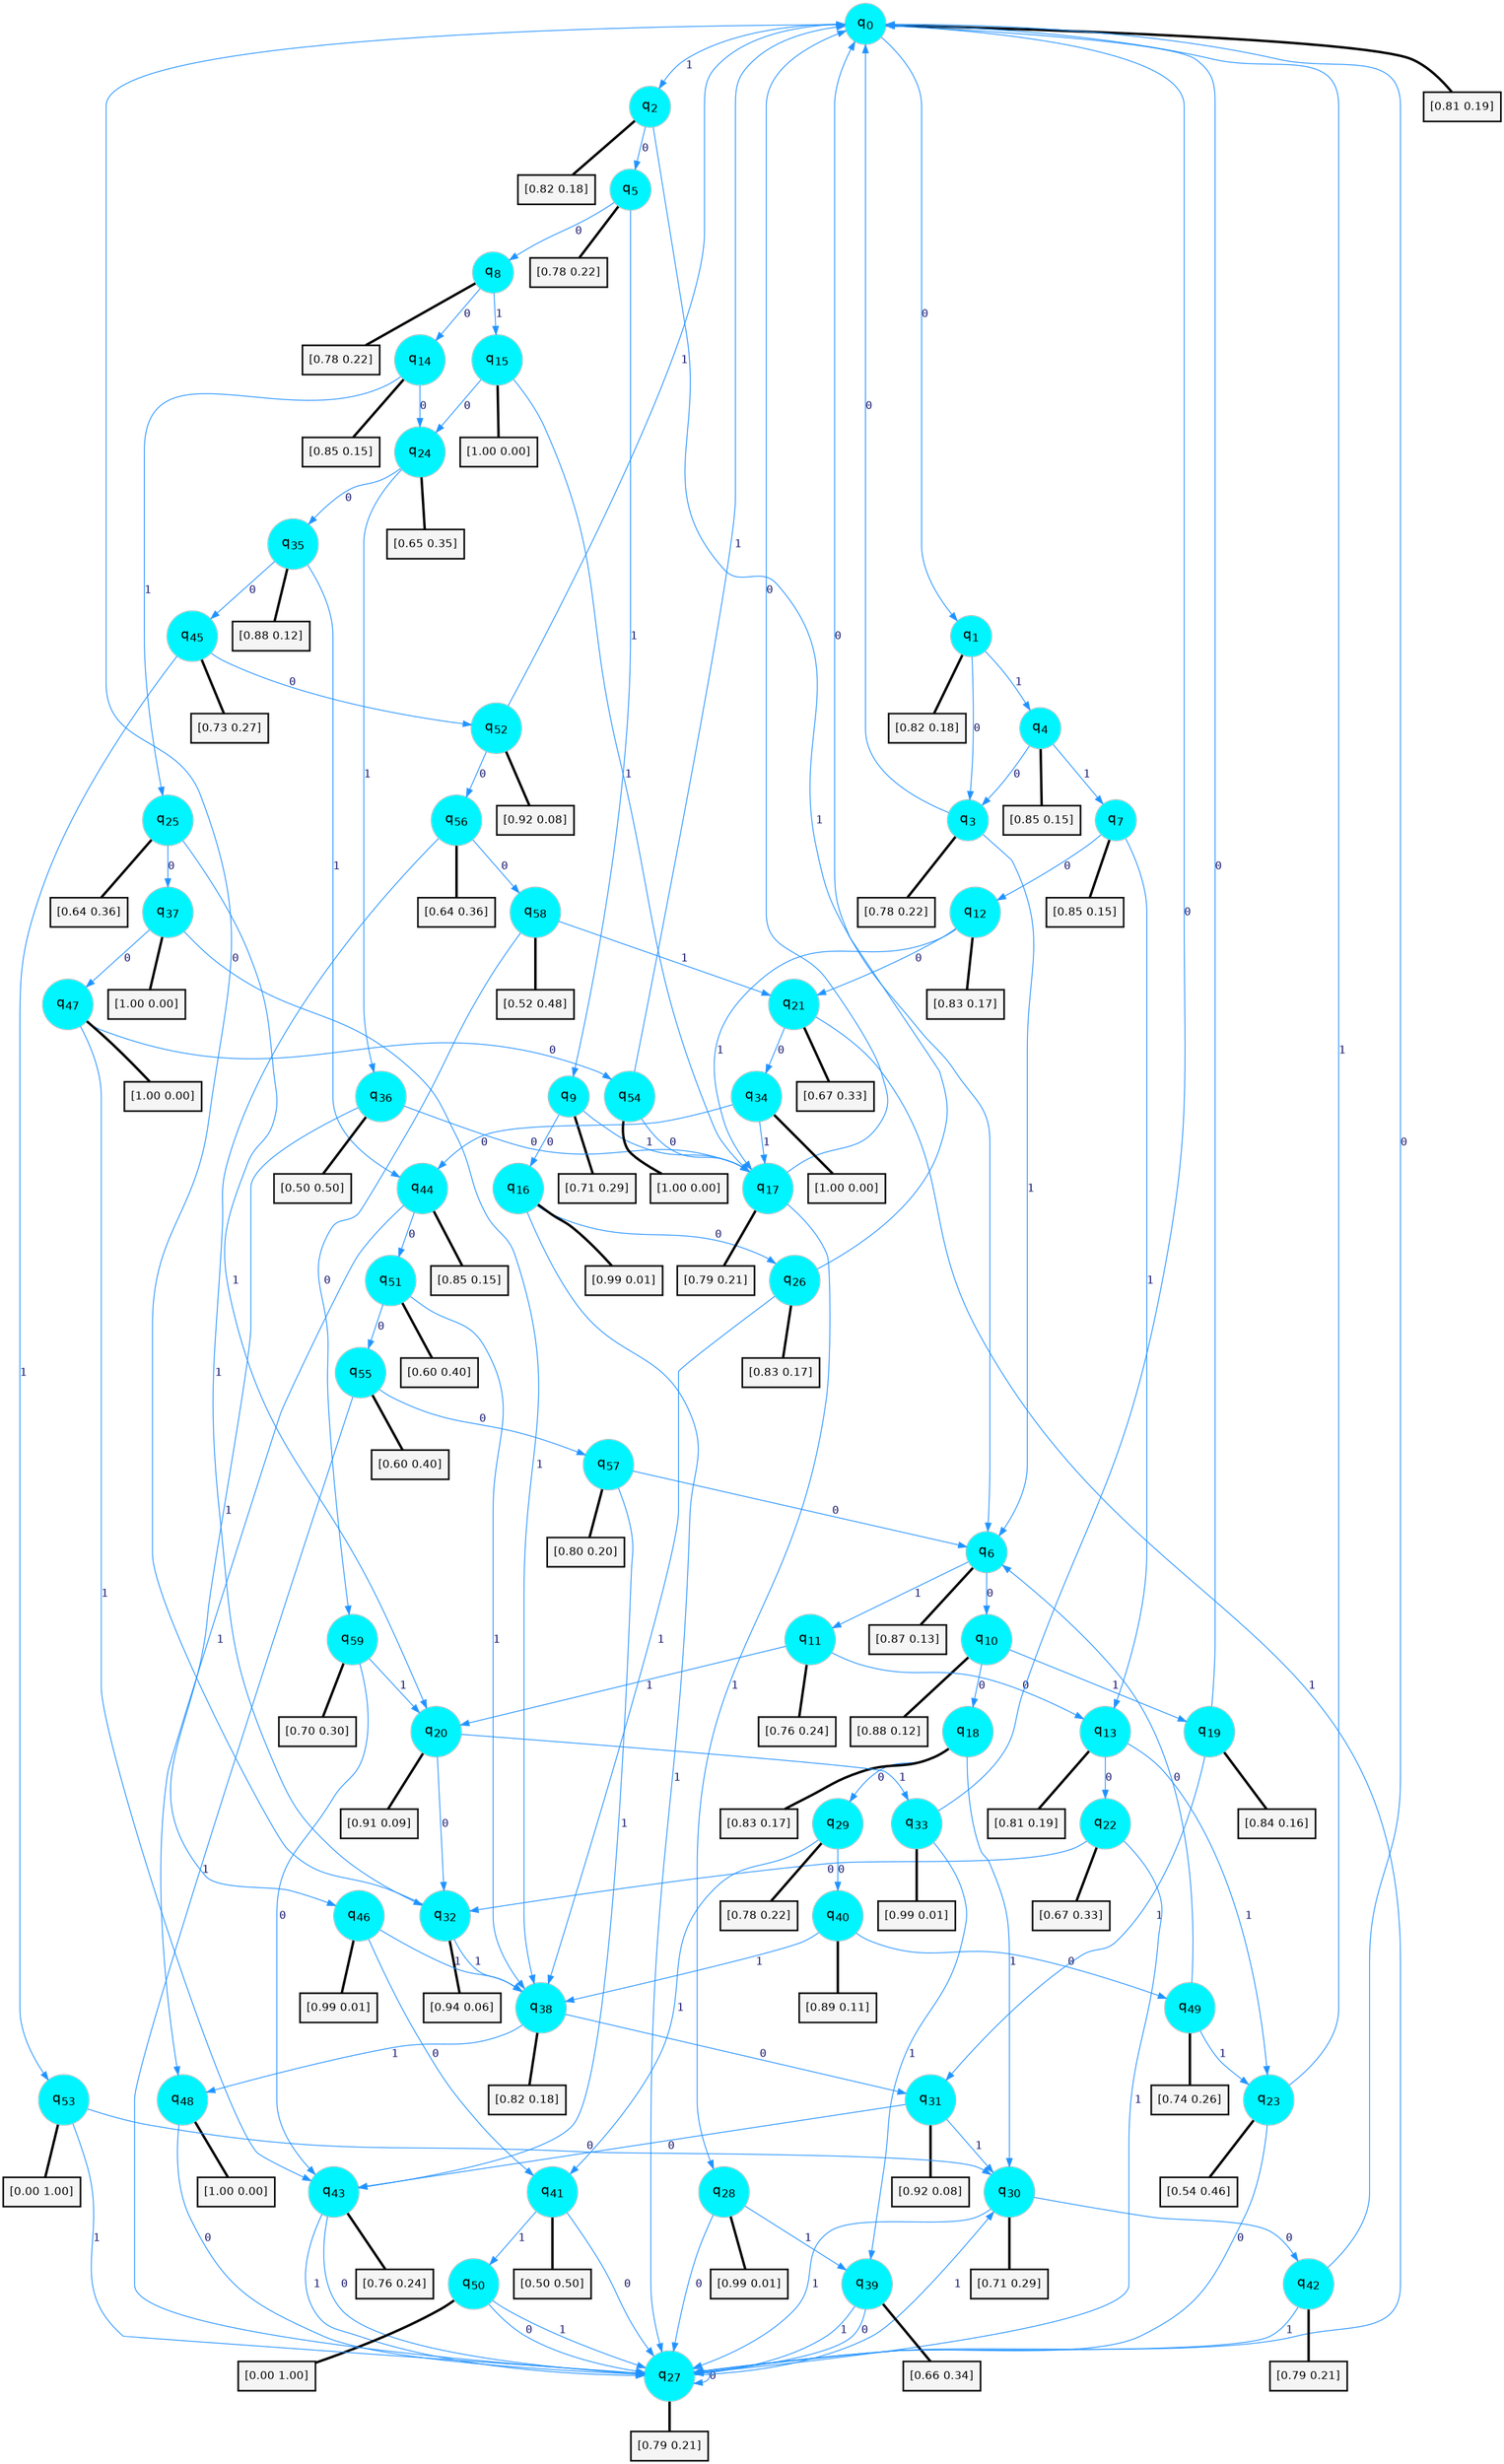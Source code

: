 digraph G {
graph [
bgcolor=transparent, dpi=300, rankdir=TD, size="40,25"];
node [
color=gray, fillcolor=turquoise1, fontcolor=black, fontname=Helvetica, fontsize=16, fontweight=bold, shape=circle, style=filled];
edge [
arrowsize=1, color=dodgerblue1, fontcolor=midnightblue, fontname=courier, fontweight=bold, penwidth=1, style=solid, weight=20];
0[label=<q<SUB>0</SUB>>];
1[label=<q<SUB>1</SUB>>];
2[label=<q<SUB>2</SUB>>];
3[label=<q<SUB>3</SUB>>];
4[label=<q<SUB>4</SUB>>];
5[label=<q<SUB>5</SUB>>];
6[label=<q<SUB>6</SUB>>];
7[label=<q<SUB>7</SUB>>];
8[label=<q<SUB>8</SUB>>];
9[label=<q<SUB>9</SUB>>];
10[label=<q<SUB>10</SUB>>];
11[label=<q<SUB>11</SUB>>];
12[label=<q<SUB>12</SUB>>];
13[label=<q<SUB>13</SUB>>];
14[label=<q<SUB>14</SUB>>];
15[label=<q<SUB>15</SUB>>];
16[label=<q<SUB>16</SUB>>];
17[label=<q<SUB>17</SUB>>];
18[label=<q<SUB>18</SUB>>];
19[label=<q<SUB>19</SUB>>];
20[label=<q<SUB>20</SUB>>];
21[label=<q<SUB>21</SUB>>];
22[label=<q<SUB>22</SUB>>];
23[label=<q<SUB>23</SUB>>];
24[label=<q<SUB>24</SUB>>];
25[label=<q<SUB>25</SUB>>];
26[label=<q<SUB>26</SUB>>];
27[label=<q<SUB>27</SUB>>];
28[label=<q<SUB>28</SUB>>];
29[label=<q<SUB>29</SUB>>];
30[label=<q<SUB>30</SUB>>];
31[label=<q<SUB>31</SUB>>];
32[label=<q<SUB>32</SUB>>];
33[label=<q<SUB>33</SUB>>];
34[label=<q<SUB>34</SUB>>];
35[label=<q<SUB>35</SUB>>];
36[label=<q<SUB>36</SUB>>];
37[label=<q<SUB>37</SUB>>];
38[label=<q<SUB>38</SUB>>];
39[label=<q<SUB>39</SUB>>];
40[label=<q<SUB>40</SUB>>];
41[label=<q<SUB>41</SUB>>];
42[label=<q<SUB>42</SUB>>];
43[label=<q<SUB>43</SUB>>];
44[label=<q<SUB>44</SUB>>];
45[label=<q<SUB>45</SUB>>];
46[label=<q<SUB>46</SUB>>];
47[label=<q<SUB>47</SUB>>];
48[label=<q<SUB>48</SUB>>];
49[label=<q<SUB>49</SUB>>];
50[label=<q<SUB>50</SUB>>];
51[label=<q<SUB>51</SUB>>];
52[label=<q<SUB>52</SUB>>];
53[label=<q<SUB>53</SUB>>];
54[label=<q<SUB>54</SUB>>];
55[label=<q<SUB>55</SUB>>];
56[label=<q<SUB>56</SUB>>];
57[label=<q<SUB>57</SUB>>];
58[label=<q<SUB>58</SUB>>];
59[label=<q<SUB>59</SUB>>];
60[label="[0.81 0.19]", shape=box,fontcolor=black, fontname=Helvetica, fontsize=14, penwidth=2, fillcolor=whitesmoke,color=black];
61[label="[0.82 0.18]", shape=box,fontcolor=black, fontname=Helvetica, fontsize=14, penwidth=2, fillcolor=whitesmoke,color=black];
62[label="[0.82 0.18]", shape=box,fontcolor=black, fontname=Helvetica, fontsize=14, penwidth=2, fillcolor=whitesmoke,color=black];
63[label="[0.78 0.22]", shape=box,fontcolor=black, fontname=Helvetica, fontsize=14, penwidth=2, fillcolor=whitesmoke,color=black];
64[label="[0.85 0.15]", shape=box,fontcolor=black, fontname=Helvetica, fontsize=14, penwidth=2, fillcolor=whitesmoke,color=black];
65[label="[0.78 0.22]", shape=box,fontcolor=black, fontname=Helvetica, fontsize=14, penwidth=2, fillcolor=whitesmoke,color=black];
66[label="[0.87 0.13]", shape=box,fontcolor=black, fontname=Helvetica, fontsize=14, penwidth=2, fillcolor=whitesmoke,color=black];
67[label="[0.85 0.15]", shape=box,fontcolor=black, fontname=Helvetica, fontsize=14, penwidth=2, fillcolor=whitesmoke,color=black];
68[label="[0.78 0.22]", shape=box,fontcolor=black, fontname=Helvetica, fontsize=14, penwidth=2, fillcolor=whitesmoke,color=black];
69[label="[0.71 0.29]", shape=box,fontcolor=black, fontname=Helvetica, fontsize=14, penwidth=2, fillcolor=whitesmoke,color=black];
70[label="[0.88 0.12]", shape=box,fontcolor=black, fontname=Helvetica, fontsize=14, penwidth=2, fillcolor=whitesmoke,color=black];
71[label="[0.76 0.24]", shape=box,fontcolor=black, fontname=Helvetica, fontsize=14, penwidth=2, fillcolor=whitesmoke,color=black];
72[label="[0.83 0.17]", shape=box,fontcolor=black, fontname=Helvetica, fontsize=14, penwidth=2, fillcolor=whitesmoke,color=black];
73[label="[0.81 0.19]", shape=box,fontcolor=black, fontname=Helvetica, fontsize=14, penwidth=2, fillcolor=whitesmoke,color=black];
74[label="[0.85 0.15]", shape=box,fontcolor=black, fontname=Helvetica, fontsize=14, penwidth=2, fillcolor=whitesmoke,color=black];
75[label="[1.00 0.00]", shape=box,fontcolor=black, fontname=Helvetica, fontsize=14, penwidth=2, fillcolor=whitesmoke,color=black];
76[label="[0.99 0.01]", shape=box,fontcolor=black, fontname=Helvetica, fontsize=14, penwidth=2, fillcolor=whitesmoke,color=black];
77[label="[0.79 0.21]", shape=box,fontcolor=black, fontname=Helvetica, fontsize=14, penwidth=2, fillcolor=whitesmoke,color=black];
78[label="[0.83 0.17]", shape=box,fontcolor=black, fontname=Helvetica, fontsize=14, penwidth=2, fillcolor=whitesmoke,color=black];
79[label="[0.84 0.16]", shape=box,fontcolor=black, fontname=Helvetica, fontsize=14, penwidth=2, fillcolor=whitesmoke,color=black];
80[label="[0.91 0.09]", shape=box,fontcolor=black, fontname=Helvetica, fontsize=14, penwidth=2, fillcolor=whitesmoke,color=black];
81[label="[0.67 0.33]", shape=box,fontcolor=black, fontname=Helvetica, fontsize=14, penwidth=2, fillcolor=whitesmoke,color=black];
82[label="[0.67 0.33]", shape=box,fontcolor=black, fontname=Helvetica, fontsize=14, penwidth=2, fillcolor=whitesmoke,color=black];
83[label="[0.54 0.46]", shape=box,fontcolor=black, fontname=Helvetica, fontsize=14, penwidth=2, fillcolor=whitesmoke,color=black];
84[label="[0.65 0.35]", shape=box,fontcolor=black, fontname=Helvetica, fontsize=14, penwidth=2, fillcolor=whitesmoke,color=black];
85[label="[0.64 0.36]", shape=box,fontcolor=black, fontname=Helvetica, fontsize=14, penwidth=2, fillcolor=whitesmoke,color=black];
86[label="[0.83 0.17]", shape=box,fontcolor=black, fontname=Helvetica, fontsize=14, penwidth=2, fillcolor=whitesmoke,color=black];
87[label="[0.79 0.21]", shape=box,fontcolor=black, fontname=Helvetica, fontsize=14, penwidth=2, fillcolor=whitesmoke,color=black];
88[label="[0.99 0.01]", shape=box,fontcolor=black, fontname=Helvetica, fontsize=14, penwidth=2, fillcolor=whitesmoke,color=black];
89[label="[0.78 0.22]", shape=box,fontcolor=black, fontname=Helvetica, fontsize=14, penwidth=2, fillcolor=whitesmoke,color=black];
90[label="[0.71 0.29]", shape=box,fontcolor=black, fontname=Helvetica, fontsize=14, penwidth=2, fillcolor=whitesmoke,color=black];
91[label="[0.92 0.08]", shape=box,fontcolor=black, fontname=Helvetica, fontsize=14, penwidth=2, fillcolor=whitesmoke,color=black];
92[label="[0.94 0.06]", shape=box,fontcolor=black, fontname=Helvetica, fontsize=14, penwidth=2, fillcolor=whitesmoke,color=black];
93[label="[0.99 0.01]", shape=box,fontcolor=black, fontname=Helvetica, fontsize=14, penwidth=2, fillcolor=whitesmoke,color=black];
94[label="[1.00 0.00]", shape=box,fontcolor=black, fontname=Helvetica, fontsize=14, penwidth=2, fillcolor=whitesmoke,color=black];
95[label="[0.88 0.12]", shape=box,fontcolor=black, fontname=Helvetica, fontsize=14, penwidth=2, fillcolor=whitesmoke,color=black];
96[label="[0.50 0.50]", shape=box,fontcolor=black, fontname=Helvetica, fontsize=14, penwidth=2, fillcolor=whitesmoke,color=black];
97[label="[1.00 0.00]", shape=box,fontcolor=black, fontname=Helvetica, fontsize=14, penwidth=2, fillcolor=whitesmoke,color=black];
98[label="[0.82 0.18]", shape=box,fontcolor=black, fontname=Helvetica, fontsize=14, penwidth=2, fillcolor=whitesmoke,color=black];
99[label="[0.66 0.34]", shape=box,fontcolor=black, fontname=Helvetica, fontsize=14, penwidth=2, fillcolor=whitesmoke,color=black];
100[label="[0.89 0.11]", shape=box,fontcolor=black, fontname=Helvetica, fontsize=14, penwidth=2, fillcolor=whitesmoke,color=black];
101[label="[0.50 0.50]", shape=box,fontcolor=black, fontname=Helvetica, fontsize=14, penwidth=2, fillcolor=whitesmoke,color=black];
102[label="[0.79 0.21]", shape=box,fontcolor=black, fontname=Helvetica, fontsize=14, penwidth=2, fillcolor=whitesmoke,color=black];
103[label="[0.76 0.24]", shape=box,fontcolor=black, fontname=Helvetica, fontsize=14, penwidth=2, fillcolor=whitesmoke,color=black];
104[label="[0.85 0.15]", shape=box,fontcolor=black, fontname=Helvetica, fontsize=14, penwidth=2, fillcolor=whitesmoke,color=black];
105[label="[0.73 0.27]", shape=box,fontcolor=black, fontname=Helvetica, fontsize=14, penwidth=2, fillcolor=whitesmoke,color=black];
106[label="[0.99 0.01]", shape=box,fontcolor=black, fontname=Helvetica, fontsize=14, penwidth=2, fillcolor=whitesmoke,color=black];
107[label="[1.00 0.00]", shape=box,fontcolor=black, fontname=Helvetica, fontsize=14, penwidth=2, fillcolor=whitesmoke,color=black];
108[label="[1.00 0.00]", shape=box,fontcolor=black, fontname=Helvetica, fontsize=14, penwidth=2, fillcolor=whitesmoke,color=black];
109[label="[0.74 0.26]", shape=box,fontcolor=black, fontname=Helvetica, fontsize=14, penwidth=2, fillcolor=whitesmoke,color=black];
110[label="[0.00 1.00]", shape=box,fontcolor=black, fontname=Helvetica, fontsize=14, penwidth=2, fillcolor=whitesmoke,color=black];
111[label="[0.60 0.40]", shape=box,fontcolor=black, fontname=Helvetica, fontsize=14, penwidth=2, fillcolor=whitesmoke,color=black];
112[label="[0.92 0.08]", shape=box,fontcolor=black, fontname=Helvetica, fontsize=14, penwidth=2, fillcolor=whitesmoke,color=black];
113[label="[0.00 1.00]", shape=box,fontcolor=black, fontname=Helvetica, fontsize=14, penwidth=2, fillcolor=whitesmoke,color=black];
114[label="[1.00 0.00]", shape=box,fontcolor=black, fontname=Helvetica, fontsize=14, penwidth=2, fillcolor=whitesmoke,color=black];
115[label="[0.60 0.40]", shape=box,fontcolor=black, fontname=Helvetica, fontsize=14, penwidth=2, fillcolor=whitesmoke,color=black];
116[label="[0.64 0.36]", shape=box,fontcolor=black, fontname=Helvetica, fontsize=14, penwidth=2, fillcolor=whitesmoke,color=black];
117[label="[0.80 0.20]", shape=box,fontcolor=black, fontname=Helvetica, fontsize=14, penwidth=2, fillcolor=whitesmoke,color=black];
118[label="[0.52 0.48]", shape=box,fontcolor=black, fontname=Helvetica, fontsize=14, penwidth=2, fillcolor=whitesmoke,color=black];
119[label="[0.70 0.30]", shape=box,fontcolor=black, fontname=Helvetica, fontsize=14, penwidth=2, fillcolor=whitesmoke,color=black];
0->1 [label=0];
0->2 [label=1];
0->60 [arrowhead=none, penwidth=3,color=black];
1->3 [label=0];
1->4 [label=1];
1->61 [arrowhead=none, penwidth=3,color=black];
2->5 [label=0];
2->6 [label=1];
2->62 [arrowhead=none, penwidth=3,color=black];
3->0 [label=0];
3->6 [label=1];
3->63 [arrowhead=none, penwidth=3,color=black];
4->3 [label=0];
4->7 [label=1];
4->64 [arrowhead=none, penwidth=3,color=black];
5->8 [label=0];
5->9 [label=1];
5->65 [arrowhead=none, penwidth=3,color=black];
6->10 [label=0];
6->11 [label=1];
6->66 [arrowhead=none, penwidth=3,color=black];
7->12 [label=0];
7->13 [label=1];
7->67 [arrowhead=none, penwidth=3,color=black];
8->14 [label=0];
8->15 [label=1];
8->68 [arrowhead=none, penwidth=3,color=black];
9->16 [label=0];
9->17 [label=1];
9->69 [arrowhead=none, penwidth=3,color=black];
10->18 [label=0];
10->19 [label=1];
10->70 [arrowhead=none, penwidth=3,color=black];
11->13 [label=0];
11->20 [label=1];
11->71 [arrowhead=none, penwidth=3,color=black];
12->21 [label=0];
12->17 [label=1];
12->72 [arrowhead=none, penwidth=3,color=black];
13->22 [label=0];
13->23 [label=1];
13->73 [arrowhead=none, penwidth=3,color=black];
14->24 [label=0];
14->25 [label=1];
14->74 [arrowhead=none, penwidth=3,color=black];
15->24 [label=0];
15->17 [label=1];
15->75 [arrowhead=none, penwidth=3,color=black];
16->26 [label=0];
16->27 [label=1];
16->76 [arrowhead=none, penwidth=3,color=black];
17->0 [label=0];
17->28 [label=1];
17->77 [arrowhead=none, penwidth=3,color=black];
18->29 [label=0];
18->30 [label=1];
18->78 [arrowhead=none, penwidth=3,color=black];
19->0 [label=0];
19->31 [label=1];
19->79 [arrowhead=none, penwidth=3,color=black];
20->32 [label=0];
20->33 [label=1];
20->80 [arrowhead=none, penwidth=3,color=black];
21->34 [label=0];
21->27 [label=1];
21->81 [arrowhead=none, penwidth=3,color=black];
22->32 [label=0];
22->27 [label=1];
22->82 [arrowhead=none, penwidth=3,color=black];
23->27 [label=0];
23->0 [label=1];
23->83 [arrowhead=none, penwidth=3,color=black];
24->35 [label=0];
24->36 [label=1];
24->84 [arrowhead=none, penwidth=3,color=black];
25->37 [label=0];
25->20 [label=1];
25->85 [arrowhead=none, penwidth=3,color=black];
26->0 [label=0];
26->38 [label=1];
26->86 [arrowhead=none, penwidth=3,color=black];
27->27 [label=0];
27->30 [label=1];
27->87 [arrowhead=none, penwidth=3,color=black];
28->27 [label=0];
28->39 [label=1];
28->88 [arrowhead=none, penwidth=3,color=black];
29->40 [label=0];
29->41 [label=1];
29->89 [arrowhead=none, penwidth=3,color=black];
30->42 [label=0];
30->27 [label=1];
30->90 [arrowhead=none, penwidth=3,color=black];
31->43 [label=0];
31->30 [label=1];
31->91 [arrowhead=none, penwidth=3,color=black];
32->0 [label=0];
32->38 [label=1];
32->92 [arrowhead=none, penwidth=3,color=black];
33->0 [label=0];
33->39 [label=1];
33->93 [arrowhead=none, penwidth=3,color=black];
34->44 [label=0];
34->17 [label=1];
34->94 [arrowhead=none, penwidth=3,color=black];
35->45 [label=0];
35->44 [label=1];
35->95 [arrowhead=none, penwidth=3,color=black];
36->17 [label=0];
36->46 [label=1];
36->96 [arrowhead=none, penwidth=3,color=black];
37->47 [label=0];
37->38 [label=1];
37->97 [arrowhead=none, penwidth=3,color=black];
38->31 [label=0];
38->48 [label=1];
38->98 [arrowhead=none, penwidth=3,color=black];
39->27 [label=0];
39->27 [label=1];
39->99 [arrowhead=none, penwidth=3,color=black];
40->49 [label=0];
40->38 [label=1];
40->100 [arrowhead=none, penwidth=3,color=black];
41->27 [label=0];
41->50 [label=1];
41->101 [arrowhead=none, penwidth=3,color=black];
42->0 [label=0];
42->27 [label=1];
42->102 [arrowhead=none, penwidth=3,color=black];
43->27 [label=0];
43->27 [label=1];
43->103 [arrowhead=none, penwidth=3,color=black];
44->51 [label=0];
44->48 [label=1];
44->104 [arrowhead=none, penwidth=3,color=black];
45->52 [label=0];
45->53 [label=1];
45->105 [arrowhead=none, penwidth=3,color=black];
46->41 [label=0];
46->38 [label=1];
46->106 [arrowhead=none, penwidth=3,color=black];
47->54 [label=0];
47->43 [label=1];
47->107 [arrowhead=none, penwidth=3,color=black];
48->27 [label=0];
48->108 [arrowhead=none, penwidth=3,color=black];
49->6 [label=0];
49->23 [label=1];
49->109 [arrowhead=none, penwidth=3,color=black];
50->27 [label=0];
50->27 [label=1];
50->110 [arrowhead=none, penwidth=3,color=black];
51->55 [label=0];
51->38 [label=1];
51->111 [arrowhead=none, penwidth=3,color=black];
52->56 [label=0];
52->0 [label=1];
52->112 [arrowhead=none, penwidth=3,color=black];
53->30 [label=0];
53->27 [label=1];
53->113 [arrowhead=none, penwidth=3,color=black];
54->17 [label=0];
54->0 [label=1];
54->114 [arrowhead=none, penwidth=3,color=black];
55->57 [label=0];
55->27 [label=1];
55->115 [arrowhead=none, penwidth=3,color=black];
56->58 [label=0];
56->32 [label=1];
56->116 [arrowhead=none, penwidth=3,color=black];
57->6 [label=0];
57->43 [label=1];
57->117 [arrowhead=none, penwidth=3,color=black];
58->59 [label=0];
58->21 [label=1];
58->118 [arrowhead=none, penwidth=3,color=black];
59->43 [label=0];
59->20 [label=1];
59->119 [arrowhead=none, penwidth=3,color=black];
}
